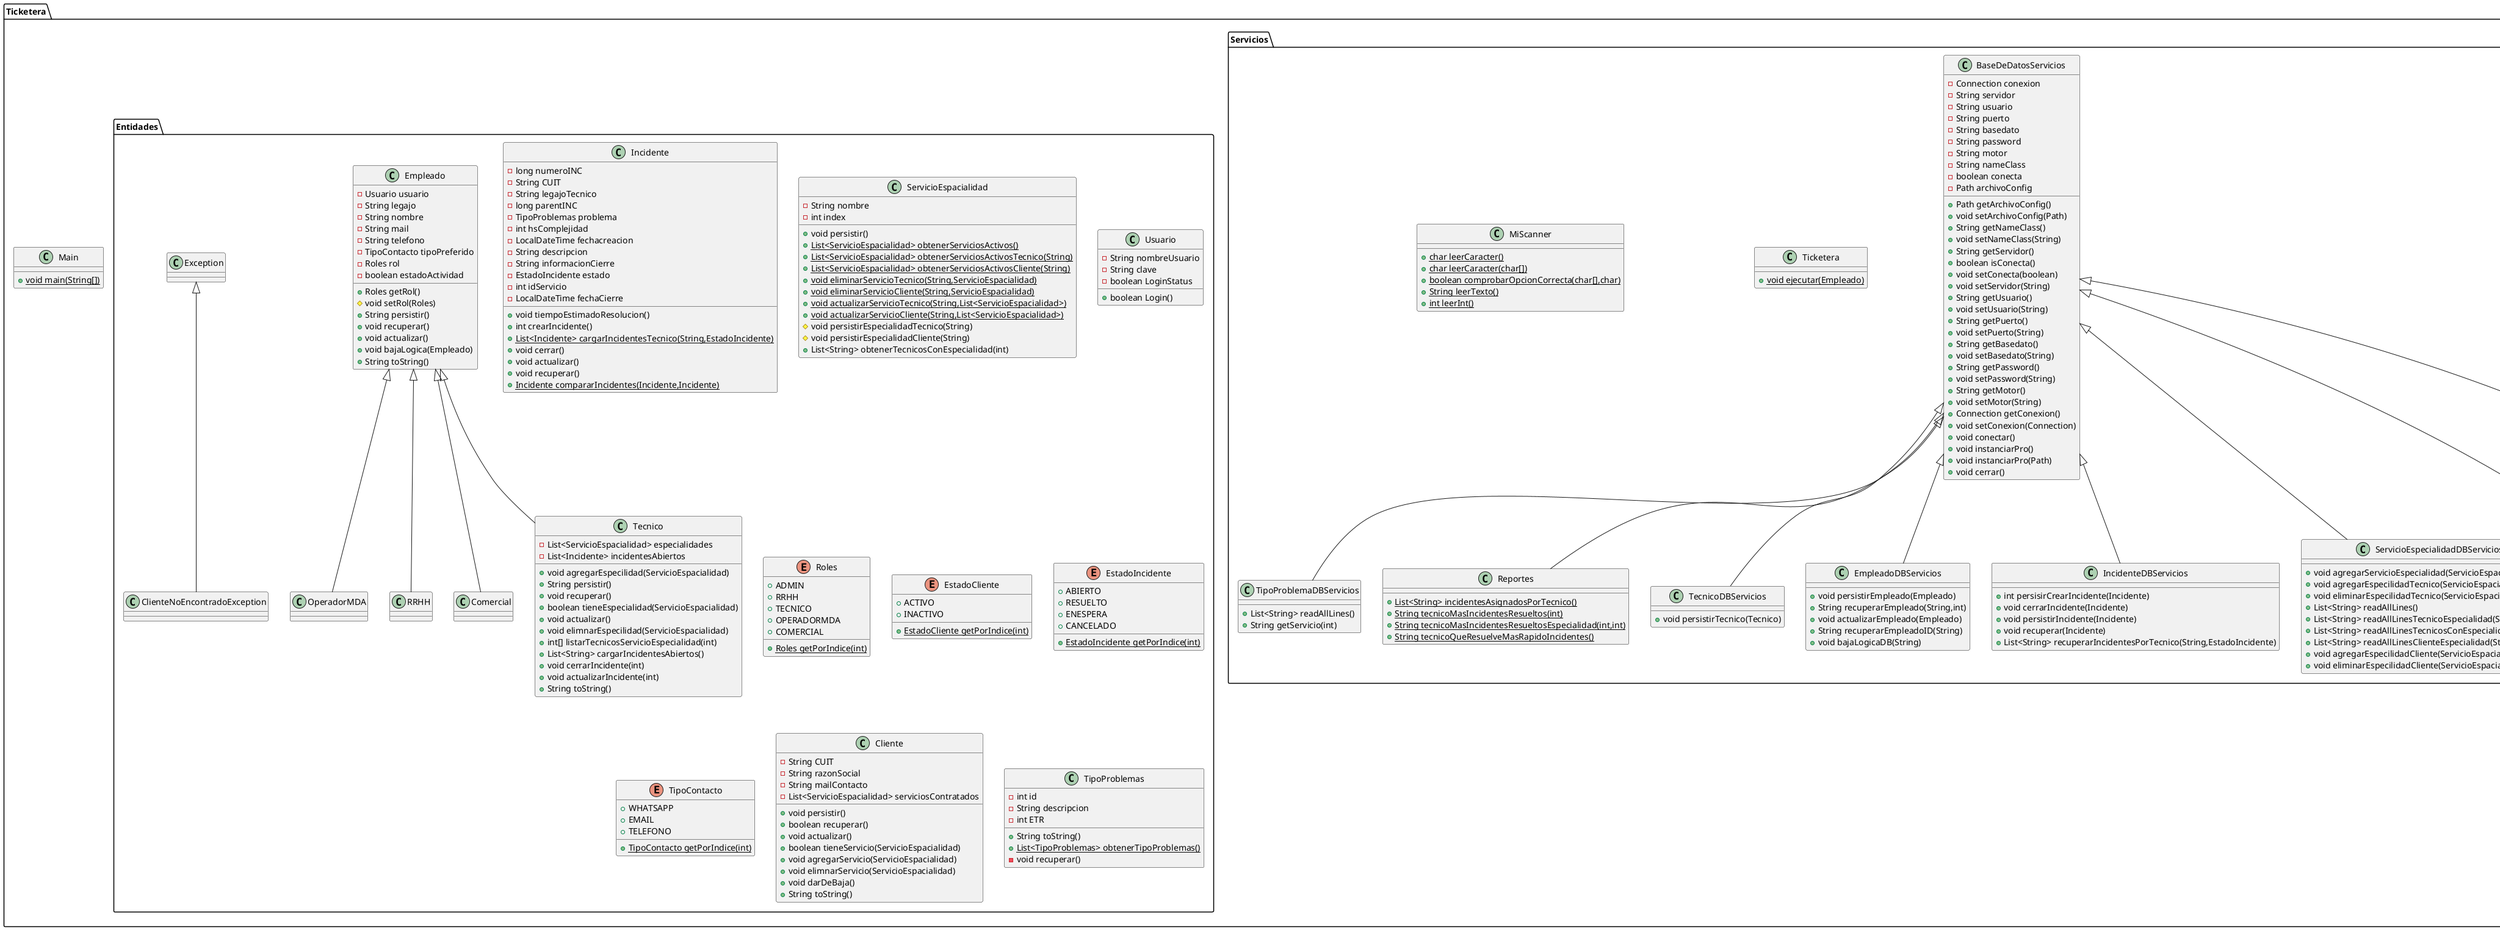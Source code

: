 @startuml
class Ticketera.Main {
+ {static} void main(String[])
}
class Ticketera.Servicios.TipoProblemaDBServicios {
+ List<String> readAllLines()
+ String getServicio(int)
}
class Ticketera.Servicios.Reportes {
+ {static} List<String> incidentesAsignadosPorTecnico()
+ {static} String tecnicoMasIncidentesResueltos(int)
+ {static} String tecnicoMasIncidentesResueltosEspecialidad(int,int)
+ {static} String tecnicoQueResuelveMasRapidoIncidentes()
}
class Ticketera.Entidades.OperadorMDA {
}
class Ticketera.Entidades.Incidente {
- long numeroINC
- String CUIT
- String legajoTecnico
- long parentINC
- TipoProblemas problema
- int hsComplejidad
- LocalDateTime fechacreacion
- String descripcion
- String informacionCierre
- EstadoIncidente estado
- int idServicio
- LocalDateTime fechaCierre
+ void tiempoEstimadoResolucion()
+ int crearIncidente()
+ {static} List<Incidente> cargarIncidentesTecnico(String,EstadoIncidente)
+ void cerrar()
+ void actualizar()
+ void recuperar()
+ {static} Incidente compararIncidentes(Incidente,Incidente)
}
class Ticketera.Entidades.ServicioEspacialidad {
- String nombre
- int index
+ void persistir()
+ {static} List<ServicioEspacialidad> obtenerServiciosActivos()
+ {static} List<ServicioEspacialidad> obtenerServiciosActivosTecnico(String)
+ {static} List<ServicioEspacialidad> obtenerServiciosActivosCliente(String)
+ {static} void eliminarServicioTecnico(String,ServicioEspacialidad)
+ {static} void eliminarServicioCliente(String,ServicioEspacialidad)
+ {static} void actualizarServicioTecnico(String,List<ServicioEspacialidad>)
+ {static} void actualizarServicioCliente(String,List<ServicioEspacialidad>)
# void persistirEspecialidadTecnico(String)
# void persistirEspecialidadCliente(String)
+ List<String> obtenerTecnicosConEspecialidad(int)
}
class Ticketera.Servicios.BaseDeDatosServicios {
- Connection conexion
- String servidor
- String usuario
- String puerto
- String basedato
- String password
- String motor
- String nameClass
- boolean conecta
- Path archivoConfig
+ Path getArchivoConfig()
+ void setArchivoConfig(Path)
+ String getNameClass()
+ void setNameClass(String)
+ String getServidor()
+ boolean isConecta()
+ void setConecta(boolean)
+ void setServidor(String)
+ String getUsuario()
+ void setUsuario(String)
+ String getPuerto()
+ void setPuerto(String)
+ String getBasedato()
+ void setBasedato(String)
+ String getPassword()
+ void setPassword(String)
+ String getMotor()
+ void setMotor(String)
+ Connection getConexion()
+ void setConexion(Connection)
+ void conectar()
+ void instanciarPro()
+ void instanciarPro(Path)
+ void cerrar()
}
class Ticketera.Servicios.TecnicoDBServicios {
+ void persistirTecnico(Tecnico)
}
class Ticketera.Entidades.Empleado {
- Usuario usuario
- String legajo
- String nombre
- String mail
- String telefono
- TipoContacto tipoPreferido
- Roles rol
- boolean estadoActividad
+ Roles getRol()
# void setRol(Roles)
+ String persistir()
+ void recuperar()
+ void actualizar()
+ void bajaLogica(Empleado)
+ String toString()
}
class Ticketera.Entidades.Usuario {
- String nombreUsuario
- String clave
- boolean LoginStatus
+ boolean Login()
}
enum Ticketera.Entidades.Roles {
+  ADMIN
+  RRHH
+  TECNICO
+  OPERADORMDA
+  COMERCIAL
+ {static} Roles getPorIndice(int)
}
class Ticketera.Servicios.EmpleadoDBServicios {
+ void persistirEmpleado(Empleado)
+ String recuperarEmpleado(String,int)
+ void actualizarEmpleado(Empleado)
+ String recuperarEmpleadoID(String)
+ void bajaLogicaDB(String)
}
class Ticketera.Entidades.RRHH {
}
enum Ticketera.Entidades.EstadoCliente {
+  ACTIVO
+  INACTIVO
+ {static} EstadoCliente getPorIndice(int)
}
class Ticketera.Servicios.IncidenteDBServicios {
+ int persisirCrearIncidente(Incidente)
+ void cerrarIncidente(Incidente)
+ void persistirIncidente(Incidente)
+ void recuperar(Incidente)
+ List<String> recuperarIncidentesPorTecnico(String,EstadoIncidente)
}
class Ticketera.Entidades.ClienteNoEncontradoException {
}
class Ticketera.Entidades.Comercial {
}
class Ticketera.Servicios.Ticketera {
+ {static} void ejecutar(Empleado)
}
class Ticketera.Servicios.ServicioEspecialidadDBServicios {
+ void agregarServicioEspecialidad(ServicioEspacialidad)
+ void agregarEspecilidadTecnico(ServicioEspacialidad,String)
+ void eliminarEspecilidadTecnico(ServicioEspacialidad,String)
+ List<String> readAllLines()
+ List<String> readAllLinesTecnicoEspecialidad(String)
+ List<String> readAllLinesTecnicosConEspecialidad(int)
+ List<String> readAllLinesClienteEspecialidad(String)
+ void agregarEspecilidadCliente(ServicioEspacialidad,String)
+ void eliminarEspecilidadCliente(ServicioEspacialidad,String)
}
enum Ticketera.Entidades.EstadoIncidente {
+  ABIERTO
+  RESUELTO
+  ENESPERA
+  CANCELADO
+ {static} EstadoIncidente getPorIndice(int)
}
enum Ticketera.Entidades.TipoContacto {
+  WHATSAPP
+  EMAIL
+  TELEFONO
+ {static} TipoContacto getPorIndice(int)
}
class Ticketera.Servicios.MiScanner {
+ {static} char leerCaracter()
+ {static} char leerCaracter(char[])
+ {static} boolean comprobarOpcionCorrecta(char[],char)
+ {static} String leerTexto()
+ {static} int leerInt()
}
class Ticketera.Entidades.Cliente {
- String CUIT
- String razonSocial
- String mailContacto
- List<ServicioEspacialidad> serviciosContratados
+ void persistir()
+ boolean recuperar()
+ void actualizar()
+ boolean tieneServicio(ServicioEspacialidad)
+ void agregarServicio(ServicioEspacialidad)
+ void elimnarServicio(ServicioEspacialidad)
+ void darDeBaja()
+ String toString()
}
class Ticketera.Servicios.UsuarioDBServicios {
+ String obtenerClavedeUsuario(String)
}
class Ticketera.Entidades.TipoProblemas {
- int id
- String descripcion
- int ETR
+ String toString()
+ {static} List<TipoProblemas> obtenerTipoProblemas()
- void recuperar()
}
class Ticketera.Servicios.ClienteDBServicios {
+ void persistirCliente(Cliente)
+ void bajaCliente(String)
+ String obtenerCliente(String,int)
+ void actualizarCliente(Cliente)
}
class Ticketera.Entidades.Tecnico {
- List<ServicioEspacialidad> especialidades
- List<Incidente> incidentesAbiertos
+ void agregarEspecilidad(ServicioEspacialidad)
+ String persistir()
+ void recuperar()
+ boolean tieneEspecialidad(ServicioEspacialidad)
+ void actualizar()
+ void elimnarEspecilidad(ServicioEspacialidad)
+ int[] listarTecnicosServicioEspecialidad(int)
+ List<String> cargarIncidentesAbiertos()
+ void cerrarIncidente(int)
+ void actualizarIncidente(int)
+ String toString()
}


Ticketera.Servicios.BaseDeDatosServicios <|-- Ticketera.Servicios.TipoProblemaDBServicios
Ticketera.Servicios.BaseDeDatosServicios <|-- Ticketera.Servicios.Reportes
Ticketera.Entidades.Empleado <|-- Ticketera.Entidades.OperadorMDA
Ticketera.Servicios.BaseDeDatosServicios <|-- Ticketera.Servicios.TecnicoDBServicios
Ticketera.Servicios.BaseDeDatosServicios <|-- Ticketera.Servicios.EmpleadoDBServicios
Ticketera.Entidades.Empleado <|-- Ticketera.Entidades.RRHH
Ticketera.Servicios.BaseDeDatosServicios <|-- Ticketera.Servicios.IncidenteDBServicios
Ticketera.Entidades.Exception <|-- Ticketera.Entidades.ClienteNoEncontradoException
Ticketera.Entidades.Empleado <|-- Ticketera.Entidades.Comercial
Ticketera.Servicios.BaseDeDatosServicios <|-- Ticketera.Servicios.ServicioEspecialidadDBServicios
Ticketera.Servicios.BaseDeDatosServicios <|-- Ticketera.Servicios.UsuarioDBServicios
Ticketera.Servicios.BaseDeDatosServicios <|-- Ticketera.Servicios.ClienteDBServicios
Ticketera.Entidades.Empleado <|-- Ticketera.Entidades.Tecnico
@enduml